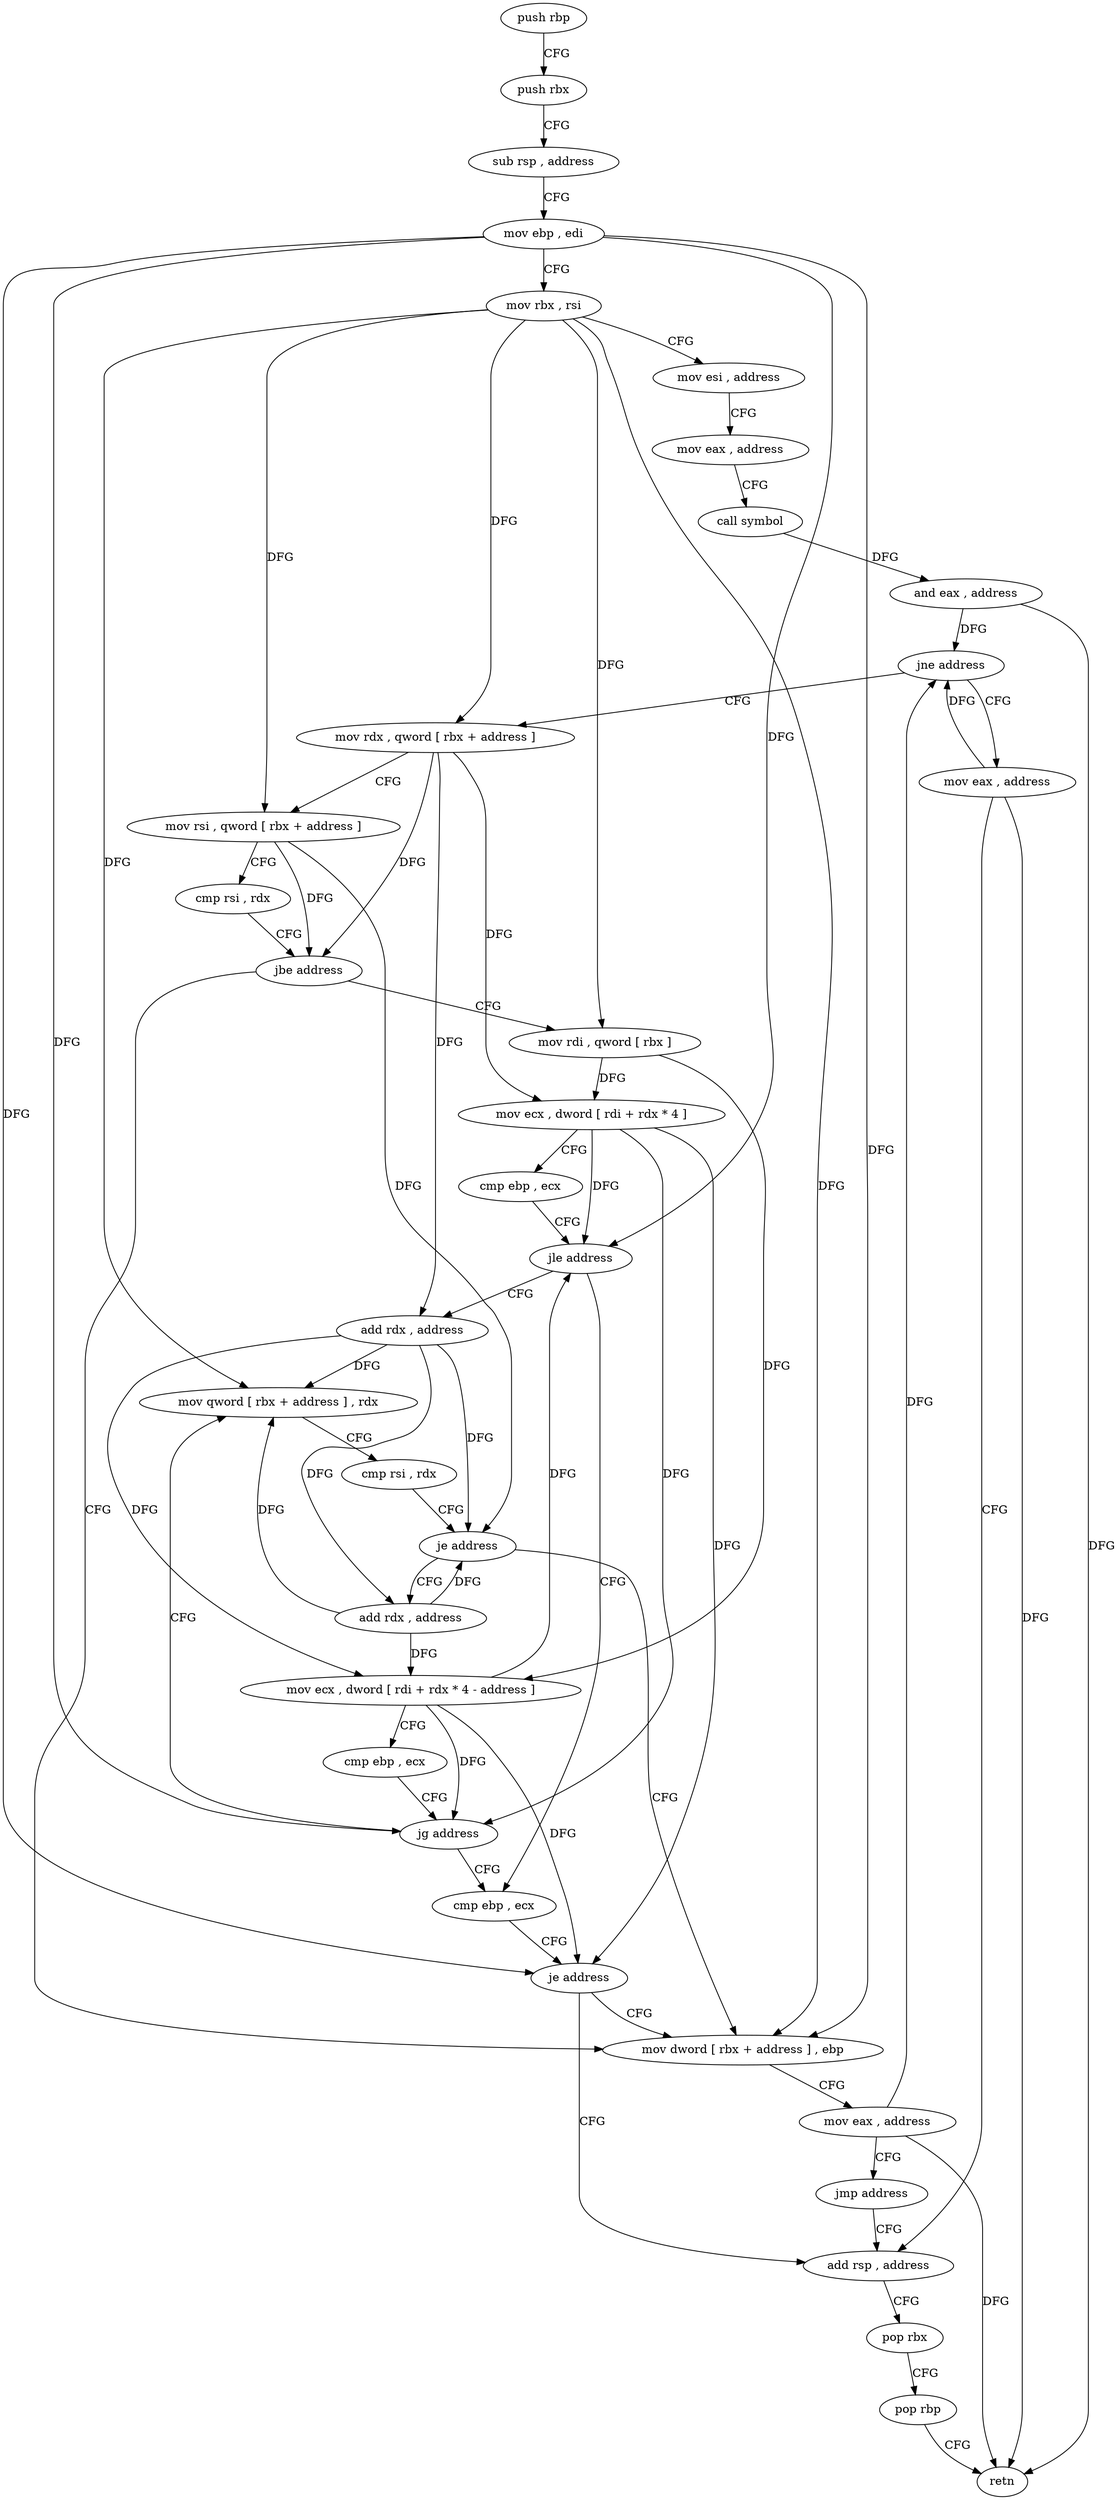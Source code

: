 digraph "func" {
"4259172" [label = "push rbp" ]
"4259173" [label = "push rbx" ]
"4259174" [label = "sub rsp , address" ]
"4259178" [label = "mov ebp , edi" ]
"4259180" [label = "mov rbx , rsi" ]
"4259183" [label = "mov esi , address" ]
"4259188" [label = "mov eax , address" ]
"4259193" [label = "call symbol" ]
"4259198" [label = "and eax , address" ]
"4259201" [label = "jne address" ]
"4259265" [label = "mov eax , address" ]
"4259203" [label = "mov rdx , qword [ rbx + address ]" ]
"4259270" [label = "add rsp , address" ]
"4259207" [label = "mov rsi , qword [ rbx + address ]" ]
"4259211" [label = "cmp rsi , rdx" ]
"4259214" [label = "jbe address" ]
"4259255" [label = "mov dword [ rbx + address ] , ebp" ]
"4259216" [label = "mov rdi , qword [ rbx ]" ]
"4259258" [label = "mov eax , address" ]
"4259263" [label = "jmp address" ]
"4259219" [label = "mov ecx , dword [ rdi + rdx * 4 ]" ]
"4259222" [label = "cmp ebp , ecx" ]
"4259224" [label = "jle address" ]
"4259251" [label = "cmp ebp , ecx" ]
"4259226" [label = "add rdx , address" ]
"4259274" [label = "pop rbx" ]
"4259275" [label = "pop rbp" ]
"4259276" [label = "retn" ]
"4259253" [label = "je address" ]
"4259230" [label = "mov qword [ rbx + address ] , rdx" ]
"4259239" [label = "add rdx , address" ]
"4259243" [label = "mov ecx , dword [ rdi + rdx * 4 - address ]" ]
"4259247" [label = "cmp ebp , ecx" ]
"4259249" [label = "jg address" ]
"4259234" [label = "cmp rsi , rdx" ]
"4259237" [label = "je address" ]
"4259172" -> "4259173" [ label = "CFG" ]
"4259173" -> "4259174" [ label = "CFG" ]
"4259174" -> "4259178" [ label = "CFG" ]
"4259178" -> "4259180" [ label = "CFG" ]
"4259178" -> "4259255" [ label = "DFG" ]
"4259178" -> "4259224" [ label = "DFG" ]
"4259178" -> "4259253" [ label = "DFG" ]
"4259178" -> "4259249" [ label = "DFG" ]
"4259180" -> "4259183" [ label = "CFG" ]
"4259180" -> "4259203" [ label = "DFG" ]
"4259180" -> "4259207" [ label = "DFG" ]
"4259180" -> "4259255" [ label = "DFG" ]
"4259180" -> "4259216" [ label = "DFG" ]
"4259180" -> "4259230" [ label = "DFG" ]
"4259183" -> "4259188" [ label = "CFG" ]
"4259188" -> "4259193" [ label = "CFG" ]
"4259193" -> "4259198" [ label = "DFG" ]
"4259198" -> "4259201" [ label = "DFG" ]
"4259198" -> "4259276" [ label = "DFG" ]
"4259201" -> "4259265" [ label = "CFG" ]
"4259201" -> "4259203" [ label = "CFG" ]
"4259265" -> "4259270" [ label = "CFG" ]
"4259265" -> "4259201" [ label = "DFG" ]
"4259265" -> "4259276" [ label = "DFG" ]
"4259203" -> "4259207" [ label = "CFG" ]
"4259203" -> "4259214" [ label = "DFG" ]
"4259203" -> "4259219" [ label = "DFG" ]
"4259203" -> "4259226" [ label = "DFG" ]
"4259270" -> "4259274" [ label = "CFG" ]
"4259207" -> "4259211" [ label = "CFG" ]
"4259207" -> "4259214" [ label = "DFG" ]
"4259207" -> "4259237" [ label = "DFG" ]
"4259211" -> "4259214" [ label = "CFG" ]
"4259214" -> "4259255" [ label = "CFG" ]
"4259214" -> "4259216" [ label = "CFG" ]
"4259255" -> "4259258" [ label = "CFG" ]
"4259216" -> "4259219" [ label = "DFG" ]
"4259216" -> "4259243" [ label = "DFG" ]
"4259258" -> "4259263" [ label = "CFG" ]
"4259258" -> "4259201" [ label = "DFG" ]
"4259258" -> "4259276" [ label = "DFG" ]
"4259263" -> "4259270" [ label = "CFG" ]
"4259219" -> "4259222" [ label = "CFG" ]
"4259219" -> "4259224" [ label = "DFG" ]
"4259219" -> "4259253" [ label = "DFG" ]
"4259219" -> "4259249" [ label = "DFG" ]
"4259222" -> "4259224" [ label = "CFG" ]
"4259224" -> "4259251" [ label = "CFG" ]
"4259224" -> "4259226" [ label = "CFG" ]
"4259251" -> "4259253" [ label = "CFG" ]
"4259226" -> "4259230" [ label = "DFG" ]
"4259226" -> "4259237" [ label = "DFG" ]
"4259226" -> "4259239" [ label = "DFG" ]
"4259226" -> "4259243" [ label = "DFG" ]
"4259274" -> "4259275" [ label = "CFG" ]
"4259275" -> "4259276" [ label = "CFG" ]
"4259253" -> "4259270" [ label = "CFG" ]
"4259253" -> "4259255" [ label = "CFG" ]
"4259230" -> "4259234" [ label = "CFG" ]
"4259239" -> "4259243" [ label = "DFG" ]
"4259239" -> "4259230" [ label = "DFG" ]
"4259239" -> "4259237" [ label = "DFG" ]
"4259243" -> "4259247" [ label = "CFG" ]
"4259243" -> "4259224" [ label = "DFG" ]
"4259243" -> "4259253" [ label = "DFG" ]
"4259243" -> "4259249" [ label = "DFG" ]
"4259247" -> "4259249" [ label = "CFG" ]
"4259249" -> "4259230" [ label = "CFG" ]
"4259249" -> "4259251" [ label = "CFG" ]
"4259234" -> "4259237" [ label = "CFG" ]
"4259237" -> "4259255" [ label = "CFG" ]
"4259237" -> "4259239" [ label = "CFG" ]
}
